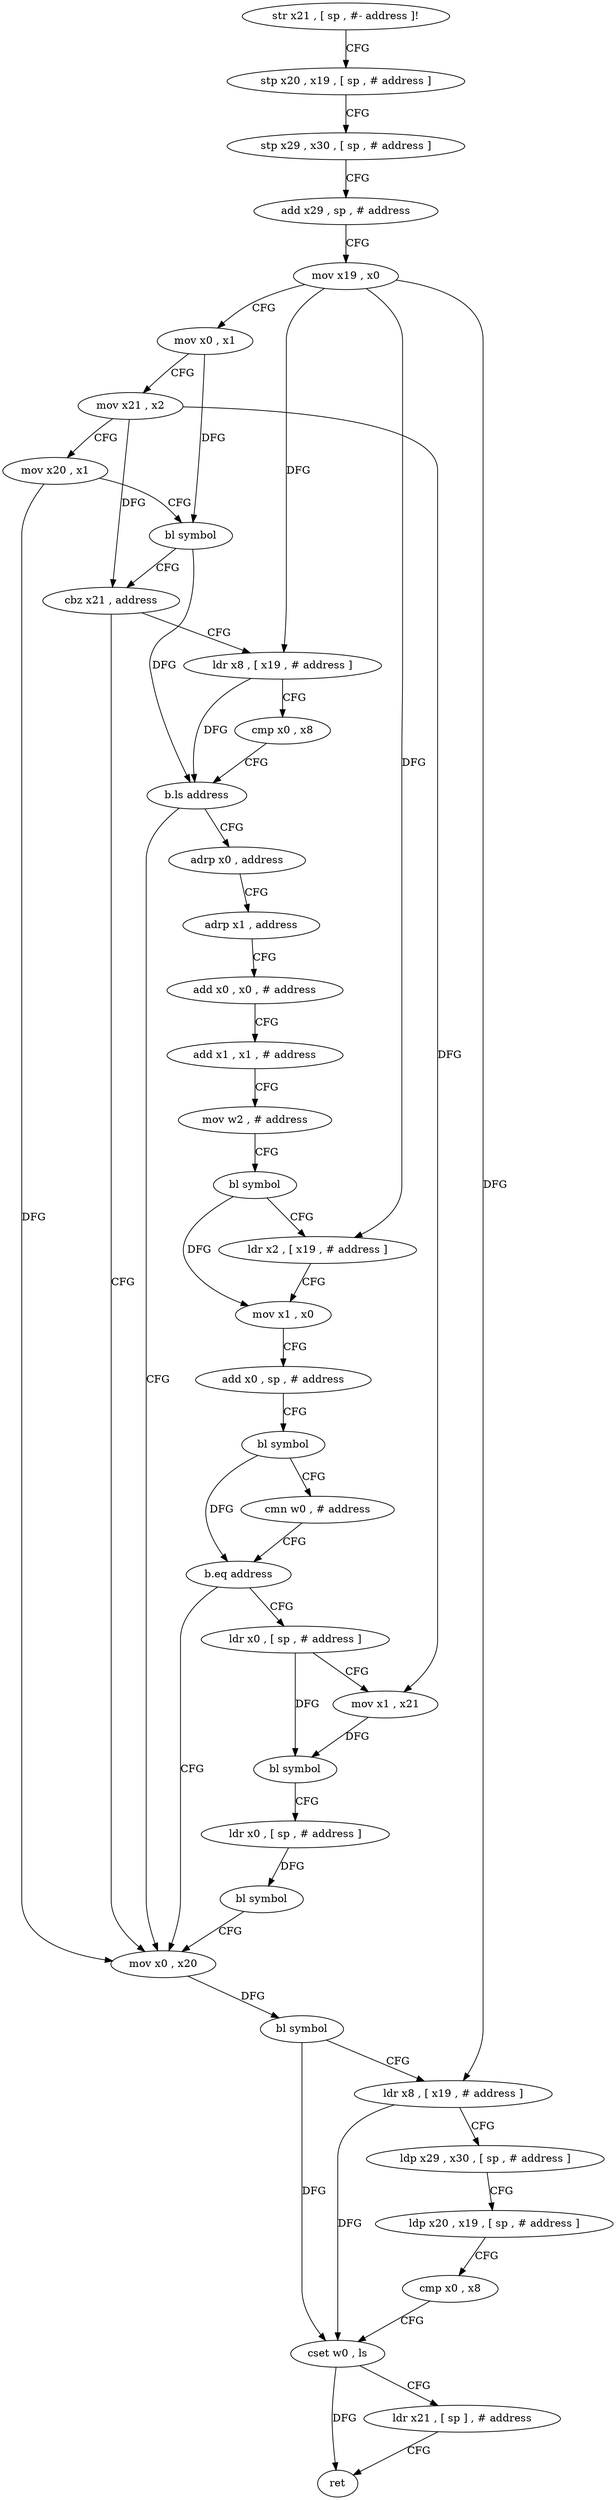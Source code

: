 digraph "func" {
"132468" [label = "str x21 , [ sp , #- address ]!" ]
"132472" [label = "stp x20 , x19 , [ sp , # address ]" ]
"132476" [label = "stp x29 , x30 , [ sp , # address ]" ]
"132480" [label = "add x29 , sp , # address" ]
"132484" [label = "mov x19 , x0" ]
"132488" [label = "mov x0 , x1" ]
"132492" [label = "mov x21 , x2" ]
"132496" [label = "mov x20 , x1" ]
"132500" [label = "bl symbol" ]
"132504" [label = "cbz x21 , address" ]
"132588" [label = "mov x0 , x20" ]
"132508" [label = "ldr x8 , [ x19 , # address ]" ]
"132592" [label = "bl symbol" ]
"132596" [label = "ldr x8 , [ x19 , # address ]" ]
"132600" [label = "ldp x29 , x30 , [ sp , # address ]" ]
"132604" [label = "ldp x20 , x19 , [ sp , # address ]" ]
"132608" [label = "cmp x0 , x8" ]
"132612" [label = "cset w0 , ls" ]
"132616" [label = "ldr x21 , [ sp ] , # address" ]
"132620" [label = "ret" ]
"132512" [label = "cmp x0 , x8" ]
"132516" [label = "b.ls address" ]
"132520" [label = "adrp x0 , address" ]
"132524" [label = "adrp x1 , address" ]
"132528" [label = "add x0 , x0 , # address" ]
"132532" [label = "add x1 , x1 , # address" ]
"132536" [label = "mov w2 , # address" ]
"132540" [label = "bl symbol" ]
"132544" [label = "ldr x2 , [ x19 , # address ]" ]
"132548" [label = "mov x1 , x0" ]
"132552" [label = "add x0 , sp , # address" ]
"132556" [label = "bl symbol" ]
"132560" [label = "cmn w0 , # address" ]
"132564" [label = "b.eq address" ]
"132568" [label = "ldr x0 , [ sp , # address ]" ]
"132572" [label = "mov x1 , x21" ]
"132576" [label = "bl symbol" ]
"132580" [label = "ldr x0 , [ sp , # address ]" ]
"132584" [label = "bl symbol" ]
"132468" -> "132472" [ label = "CFG" ]
"132472" -> "132476" [ label = "CFG" ]
"132476" -> "132480" [ label = "CFG" ]
"132480" -> "132484" [ label = "CFG" ]
"132484" -> "132488" [ label = "CFG" ]
"132484" -> "132596" [ label = "DFG" ]
"132484" -> "132508" [ label = "DFG" ]
"132484" -> "132544" [ label = "DFG" ]
"132488" -> "132492" [ label = "CFG" ]
"132488" -> "132500" [ label = "DFG" ]
"132492" -> "132496" [ label = "CFG" ]
"132492" -> "132504" [ label = "DFG" ]
"132492" -> "132572" [ label = "DFG" ]
"132496" -> "132500" [ label = "CFG" ]
"132496" -> "132588" [ label = "DFG" ]
"132500" -> "132504" [ label = "CFG" ]
"132500" -> "132516" [ label = "DFG" ]
"132504" -> "132588" [ label = "CFG" ]
"132504" -> "132508" [ label = "CFG" ]
"132588" -> "132592" [ label = "DFG" ]
"132508" -> "132512" [ label = "CFG" ]
"132508" -> "132516" [ label = "DFG" ]
"132592" -> "132596" [ label = "CFG" ]
"132592" -> "132612" [ label = "DFG" ]
"132596" -> "132600" [ label = "CFG" ]
"132596" -> "132612" [ label = "DFG" ]
"132600" -> "132604" [ label = "CFG" ]
"132604" -> "132608" [ label = "CFG" ]
"132608" -> "132612" [ label = "CFG" ]
"132612" -> "132616" [ label = "CFG" ]
"132612" -> "132620" [ label = "DFG" ]
"132616" -> "132620" [ label = "CFG" ]
"132512" -> "132516" [ label = "CFG" ]
"132516" -> "132588" [ label = "CFG" ]
"132516" -> "132520" [ label = "CFG" ]
"132520" -> "132524" [ label = "CFG" ]
"132524" -> "132528" [ label = "CFG" ]
"132528" -> "132532" [ label = "CFG" ]
"132532" -> "132536" [ label = "CFG" ]
"132536" -> "132540" [ label = "CFG" ]
"132540" -> "132544" [ label = "CFG" ]
"132540" -> "132548" [ label = "DFG" ]
"132544" -> "132548" [ label = "CFG" ]
"132548" -> "132552" [ label = "CFG" ]
"132552" -> "132556" [ label = "CFG" ]
"132556" -> "132560" [ label = "CFG" ]
"132556" -> "132564" [ label = "DFG" ]
"132560" -> "132564" [ label = "CFG" ]
"132564" -> "132588" [ label = "CFG" ]
"132564" -> "132568" [ label = "CFG" ]
"132568" -> "132572" [ label = "CFG" ]
"132568" -> "132576" [ label = "DFG" ]
"132572" -> "132576" [ label = "DFG" ]
"132576" -> "132580" [ label = "CFG" ]
"132580" -> "132584" [ label = "DFG" ]
"132584" -> "132588" [ label = "CFG" ]
}

